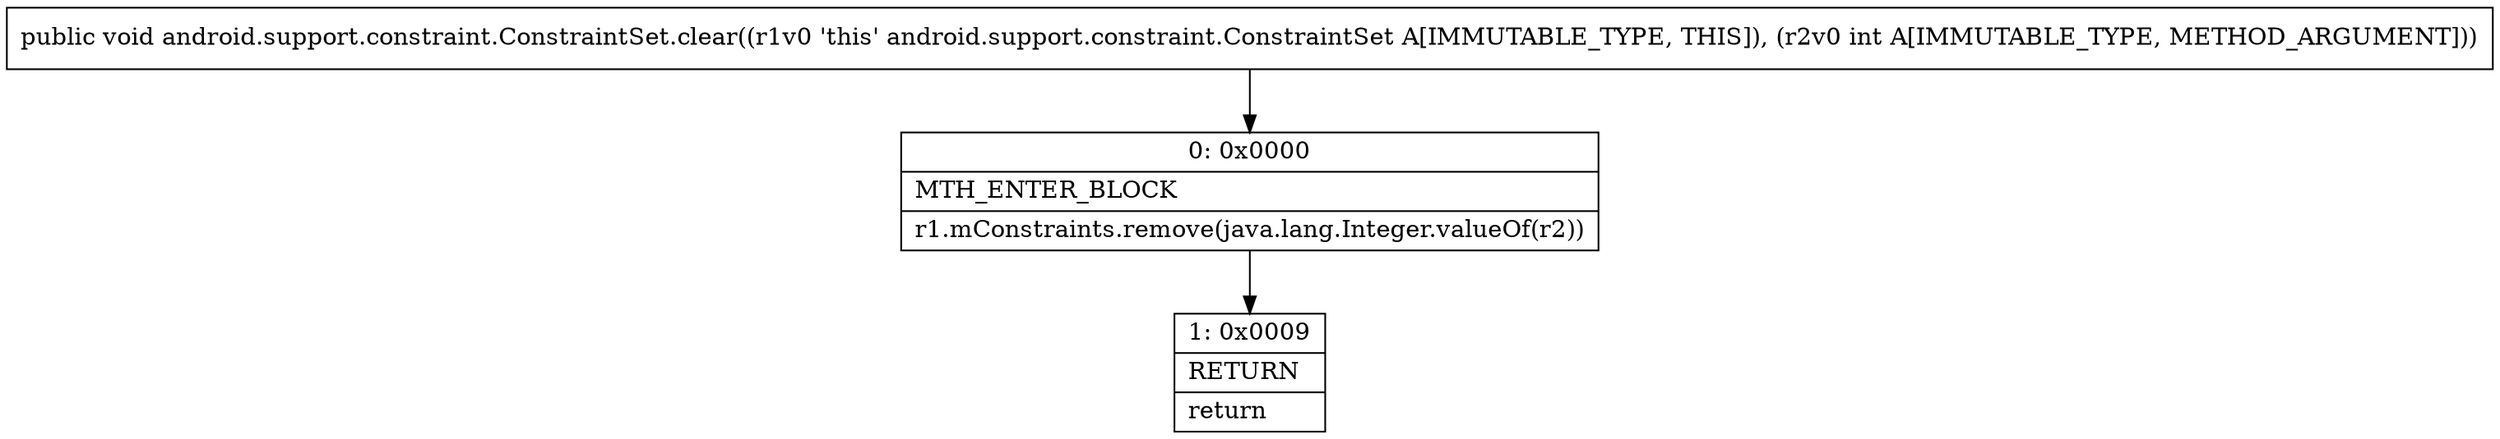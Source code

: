 digraph "CFG forandroid.support.constraint.ConstraintSet.clear(I)V" {
Node_0 [shape=record,label="{0\:\ 0x0000|MTH_ENTER_BLOCK\l|r1.mConstraints.remove(java.lang.Integer.valueOf(r2))\l}"];
Node_1 [shape=record,label="{1\:\ 0x0009|RETURN\l|return\l}"];
MethodNode[shape=record,label="{public void android.support.constraint.ConstraintSet.clear((r1v0 'this' android.support.constraint.ConstraintSet A[IMMUTABLE_TYPE, THIS]), (r2v0 int A[IMMUTABLE_TYPE, METHOD_ARGUMENT])) }"];
MethodNode -> Node_0;
Node_0 -> Node_1;
}

